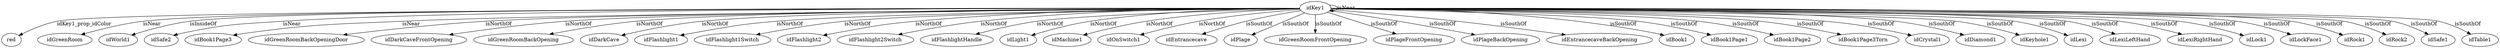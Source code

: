 digraph  {
idKey1 [node_type=entity_node];
red [node_type=property_node];
idGreenRoom [node_type=entity_node];
idWorld1 [node_type=entity_node];
idSafe2 [node_type=entity_node];
idBook1Page3 [node_type=entity_node];
idGreenRoomBackOpeningDoor [node_type=entity_node];
idDarkCaveFrontOpening [node_type=entity_node];
idGreenRoomBackOpening [node_type=entity_node];
idDarkCave [node_type=entity_node];
idFlashlight1 [node_type=entity_node];
idFlashlight1Switch [node_type=entity_node];
idFlashlight2 [node_type=entity_node];
idFlashlight2Switch [node_type=entity_node];
idFlashlightHandle [node_type=entity_node];
idLight1 [node_type=entity_node];
idMachine1 [node_type=entity_node];
idOnSwitch1 [node_type=entity_node];
idEntrancecave [node_type=entity_node];
idPlage [node_type=entity_node];
idGreenRoomFrontOpening [node_type=entity_node];
idPlageFrontOpening [node_type=entity_node];
idPlageBackOpening [node_type=entity_node];
idEntrancecaveBackOpening [node_type=entity_node];
idBook1 [node_type=entity_node];
idBook1Page1 [node_type=entity_node];
idBook1Page2 [node_type=entity_node];
idBook1Page3Torn [node_type=entity_node];
idCrystal1 [node_type=entity_node];
idDiamond1 [node_type=entity_node];
idKeyhole1 [node_type=entity_node];
idLexi [node_type=entity_node];
idLexiLeftHand [node_type=entity_node];
idLexiRightHand [node_type=entity_node];
idLock1 [node_type=entity_node];
idLockFace1 [node_type=entity_node];
idRock1 [node_type=entity_node];
idRock2 [node_type=entity_node];
idSafe1 [node_type=entity_node];
idTable1 [node_type=entity_node];
idKey1 -> red  [edge_type=property, label=idKey1_prop_idColor];
idKey1 -> idGreenRoom  [edge_type=relationship, label=isNear];
idKey1 -> idWorld1  [edge_type=relationship, label=isInsideOf];
idKey1 -> idKey1  [edge_type=relationship, label=isNear];
idKey1 -> idSafe2  [edge_type=relationship, label=isNear];
idKey1 -> idBook1Page3  [edge_type=relationship, label=isNear];
idKey1 -> idGreenRoomBackOpeningDoor  [edge_type=relationship, label=isNorthOf];
idKey1 -> idDarkCaveFrontOpening  [edge_type=relationship, label=isNorthOf];
idKey1 -> idGreenRoomBackOpening  [edge_type=relationship, label=isNorthOf];
idKey1 -> idDarkCave  [edge_type=relationship, label=isNorthOf];
idKey1 -> idFlashlight1  [edge_type=relationship, label=isNorthOf];
idKey1 -> idFlashlight1Switch  [edge_type=relationship, label=isNorthOf];
idKey1 -> idFlashlight2  [edge_type=relationship, label=isNorthOf];
idKey1 -> idFlashlight2Switch  [edge_type=relationship, label=isNorthOf];
idKey1 -> idFlashlightHandle  [edge_type=relationship, label=isNorthOf];
idKey1 -> idLight1  [edge_type=relationship, label=isNorthOf];
idKey1 -> idMachine1  [edge_type=relationship, label=isNorthOf];
idKey1 -> idOnSwitch1  [edge_type=relationship, label=isNorthOf];
idKey1 -> idEntrancecave  [edge_type=relationship, label=isSouthOf];
idKey1 -> idPlage  [edge_type=relationship, label=isSouthOf];
idKey1 -> idGreenRoomFrontOpening  [edge_type=relationship, label=isSouthOf];
idKey1 -> idPlageFrontOpening  [edge_type=relationship, label=isSouthOf];
idKey1 -> idPlageBackOpening  [edge_type=relationship, label=isSouthOf];
idKey1 -> idEntrancecaveBackOpening  [edge_type=relationship, label=isSouthOf];
idKey1 -> idBook1  [edge_type=relationship, label=isSouthOf];
idKey1 -> idBook1Page1  [edge_type=relationship, label=isSouthOf];
idKey1 -> idBook1Page2  [edge_type=relationship, label=isSouthOf];
idKey1 -> idBook1Page3Torn  [edge_type=relationship, label=isSouthOf];
idKey1 -> idCrystal1  [edge_type=relationship, label=isSouthOf];
idKey1 -> idDiamond1  [edge_type=relationship, label=isSouthOf];
idKey1 -> idKeyhole1  [edge_type=relationship, label=isSouthOf];
idKey1 -> idLexi  [edge_type=relationship, label=isSouthOf];
idKey1 -> idLexiLeftHand  [edge_type=relationship, label=isSouthOf];
idKey1 -> idLexiRightHand  [edge_type=relationship, label=isSouthOf];
idKey1 -> idLock1  [edge_type=relationship, label=isSouthOf];
idKey1 -> idLockFace1  [edge_type=relationship, label=isSouthOf];
idKey1 -> idRock1  [edge_type=relationship, label=isSouthOf];
idKey1 -> idRock2  [edge_type=relationship, label=isSouthOf];
idKey1 -> idSafe1  [edge_type=relationship, label=isSouthOf];
idKey1 -> idTable1  [edge_type=relationship, label=isSouthOf];
}
